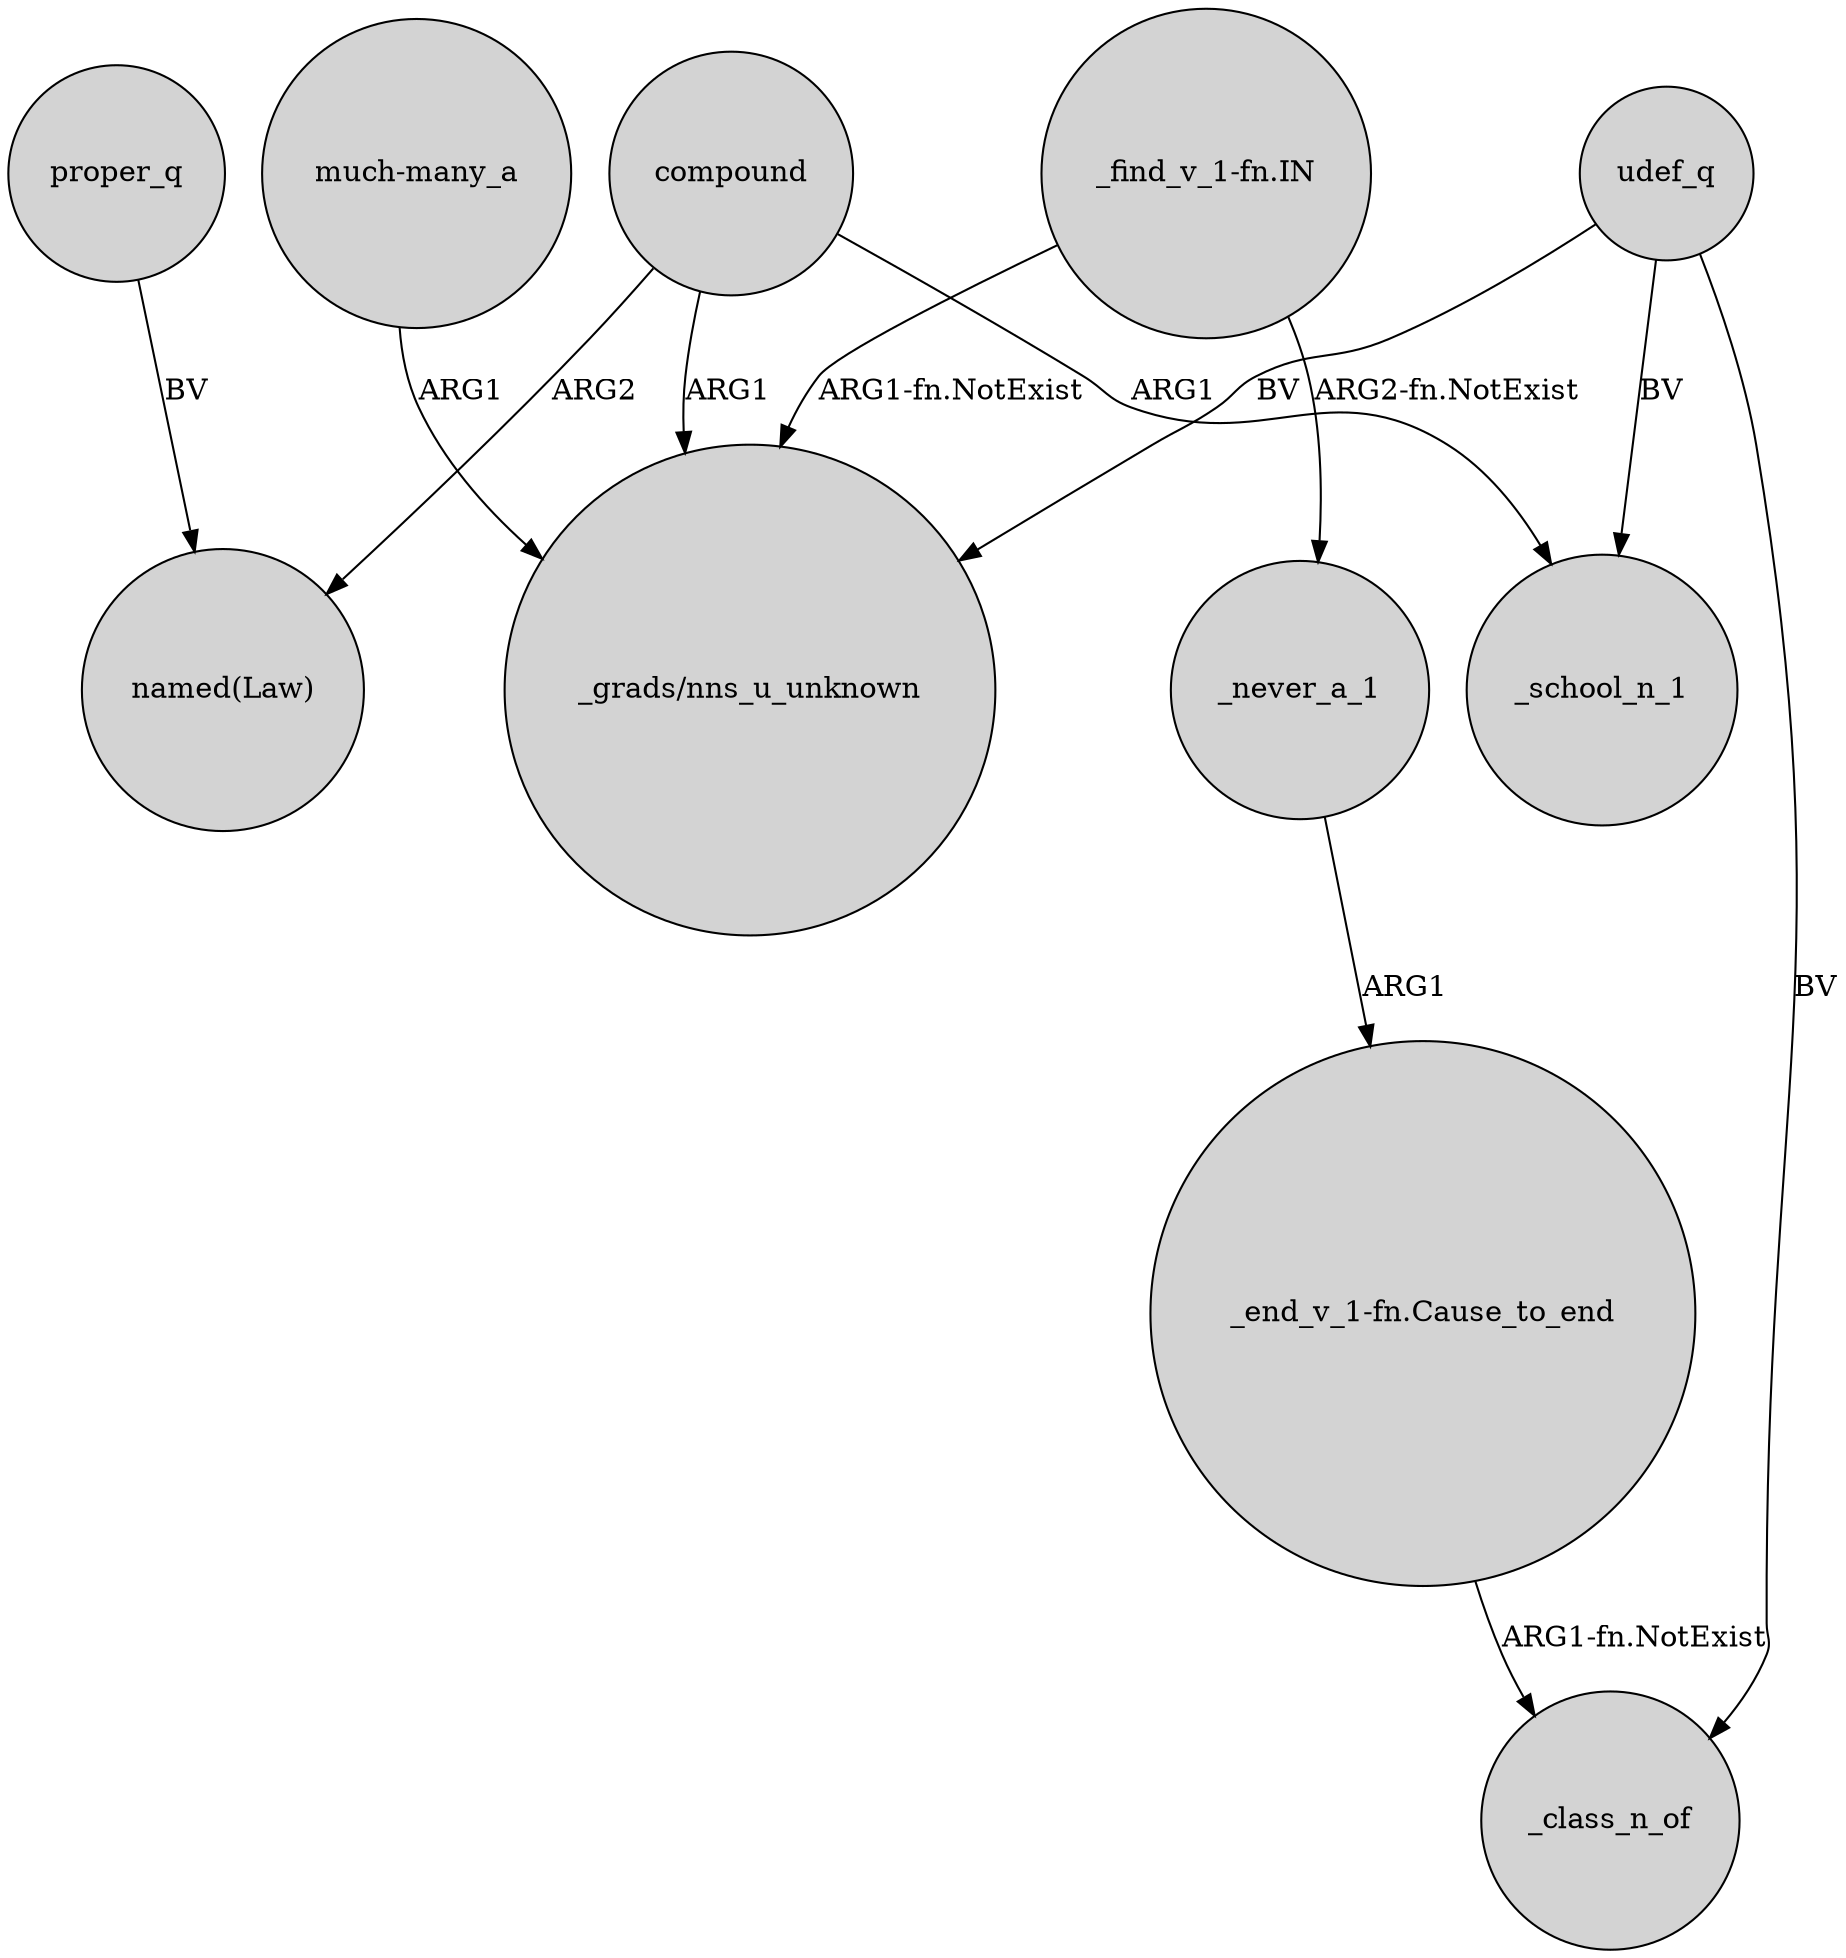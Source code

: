 digraph {
	node [shape=circle style=filled]
	proper_q -> "named(Law)" [label=BV]
	compound -> "_grads/nns_u_unknown" [label=ARG1]
	"much-many_a" -> "_grads/nns_u_unknown" [label=ARG1]
	"_find_v_1-fn.IN" -> _never_a_1 [label="ARG2-fn.NotExist"]
	udef_q -> "_grads/nns_u_unknown" [label=BV]
	udef_q -> _class_n_of [label=BV]
	_never_a_1 -> "_end_v_1-fn.Cause_to_end" [label=ARG1]
	udef_q -> _school_n_1 [label=BV]
	"_find_v_1-fn.IN" -> "_grads/nns_u_unknown" [label="ARG1-fn.NotExist"]
	compound -> _school_n_1 [label=ARG1]
	compound -> "named(Law)" [label=ARG2]
	"_end_v_1-fn.Cause_to_end" -> _class_n_of [label="ARG1-fn.NotExist"]
}
